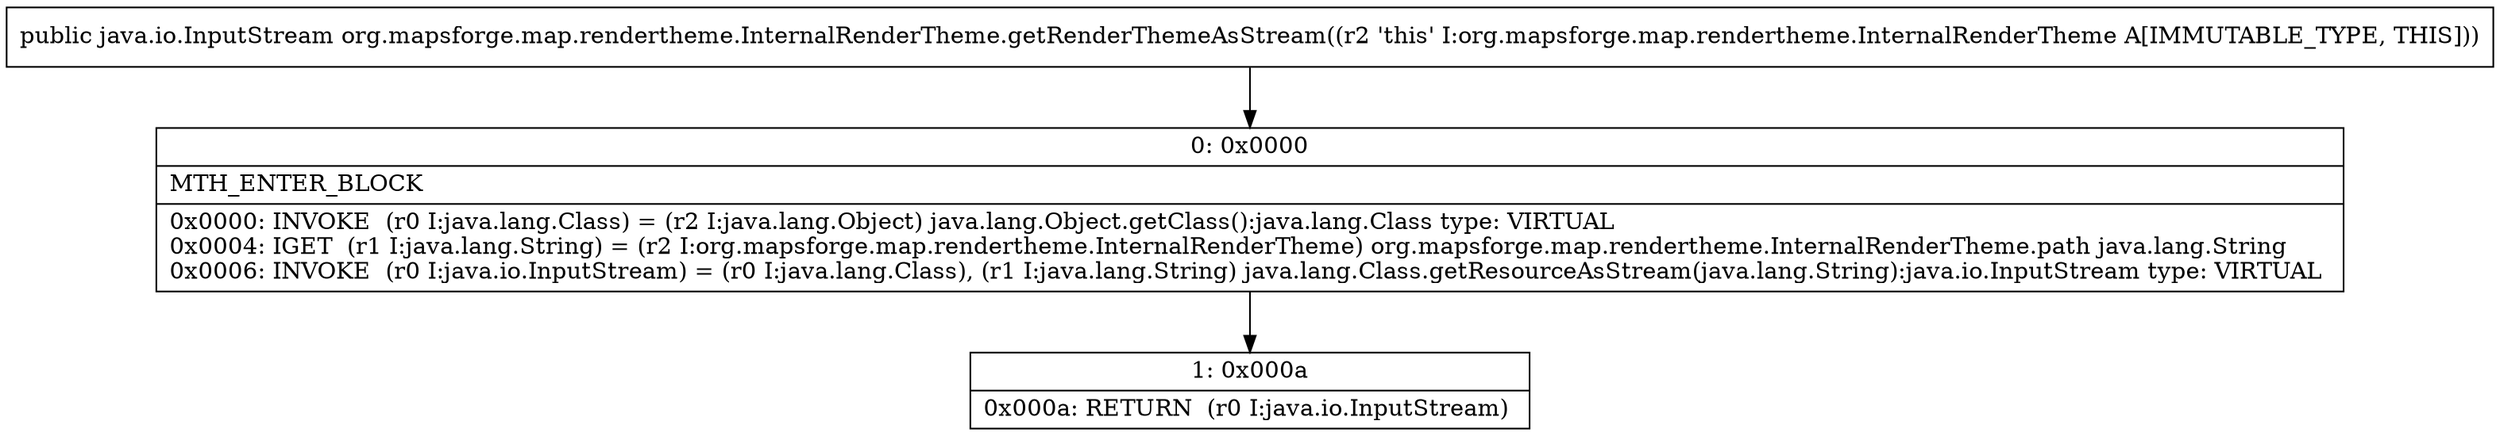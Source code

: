 digraph "CFG fororg.mapsforge.map.rendertheme.InternalRenderTheme.getRenderThemeAsStream()Ljava\/io\/InputStream;" {
Node_0 [shape=record,label="{0\:\ 0x0000|MTH_ENTER_BLOCK\l|0x0000: INVOKE  (r0 I:java.lang.Class) = (r2 I:java.lang.Object) java.lang.Object.getClass():java.lang.Class type: VIRTUAL \l0x0004: IGET  (r1 I:java.lang.String) = (r2 I:org.mapsforge.map.rendertheme.InternalRenderTheme) org.mapsforge.map.rendertheme.InternalRenderTheme.path java.lang.String \l0x0006: INVOKE  (r0 I:java.io.InputStream) = (r0 I:java.lang.Class), (r1 I:java.lang.String) java.lang.Class.getResourceAsStream(java.lang.String):java.io.InputStream type: VIRTUAL \l}"];
Node_1 [shape=record,label="{1\:\ 0x000a|0x000a: RETURN  (r0 I:java.io.InputStream) \l}"];
MethodNode[shape=record,label="{public java.io.InputStream org.mapsforge.map.rendertheme.InternalRenderTheme.getRenderThemeAsStream((r2 'this' I:org.mapsforge.map.rendertheme.InternalRenderTheme A[IMMUTABLE_TYPE, THIS])) }"];
MethodNode -> Node_0;
Node_0 -> Node_1;
}


